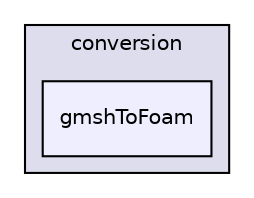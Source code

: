 digraph "applications/utilities/mesh/conversion/gmshToFoam" {
  bgcolor=transparent;
  compound=true
  node [ fontsize="10", fontname="Helvetica"];
  edge [ labelfontsize="10", labelfontname="Helvetica"];
  subgraph clusterdir_5148cfe1bce83bc5fdc09a52963260a1 {
    graph [ bgcolor="#ddddee", pencolor="black", label="conversion" fontname="Helvetica", fontsize="10", URL="dir_5148cfe1bce83bc5fdc09a52963260a1.html"]
  dir_70ca48d6efc076aae6c126917cb7ccc1 [shape=box, label="gmshToFoam", style="filled", fillcolor="#eeeeff", pencolor="black", URL="dir_70ca48d6efc076aae6c126917cb7ccc1.html"];
  }
}
